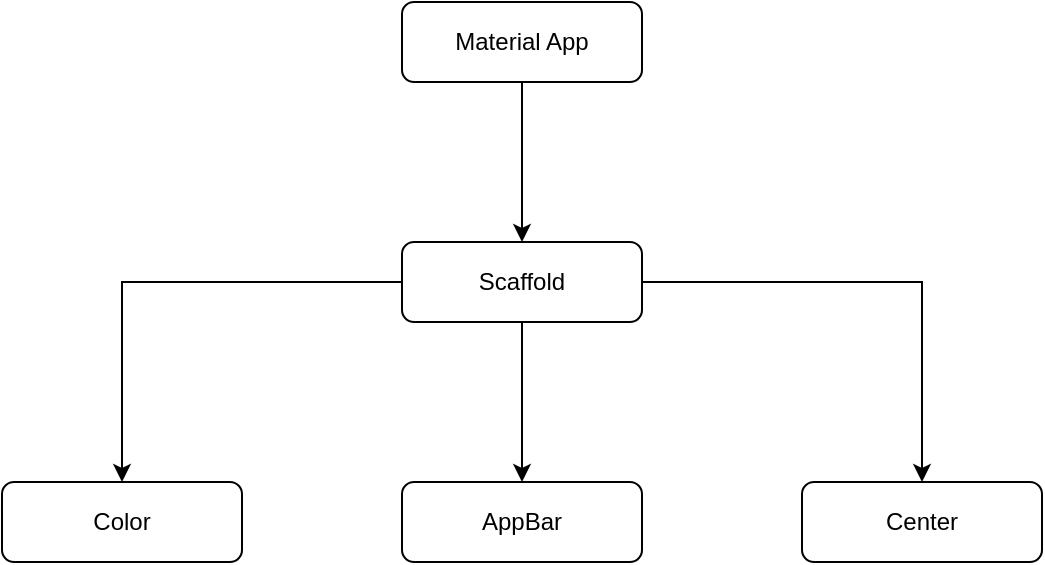 <mxfile version="13.7.7" type="github">
  <diagram id="-9KD6dvE1f4aB_Tj2Z1s" name="Page-1">
    <mxGraphModel dx="1422" dy="804" grid="1" gridSize="10" guides="1" tooltips="1" connect="1" arrows="1" fold="1" page="1" pageScale="1" pageWidth="850" pageHeight="1100" math="0" shadow="0">
      <root>
        <mxCell id="0" />
        <mxCell id="1" parent="0" />
        <mxCell id="Sctk9gmRVoINfOoHWVKx-3" value="" style="edgeStyle=orthogonalEdgeStyle;rounded=0;orthogonalLoop=1;jettySize=auto;html=1;" edge="1" parent="1" source="Sctk9gmRVoINfOoHWVKx-1" target="Sctk9gmRVoINfOoHWVKx-2">
          <mxGeometry relative="1" as="geometry" />
        </mxCell>
        <mxCell id="Sctk9gmRVoINfOoHWVKx-1" value="Material App" style="rounded=1;whiteSpace=wrap;html=1;" vertex="1" parent="1">
          <mxGeometry x="410" y="100" width="120" height="40" as="geometry" />
        </mxCell>
        <mxCell id="Sctk9gmRVoINfOoHWVKx-5" value="" style="edgeStyle=orthogonalEdgeStyle;rounded=0;orthogonalLoop=1;jettySize=auto;html=1;" edge="1" parent="1" source="Sctk9gmRVoINfOoHWVKx-2" target="Sctk9gmRVoINfOoHWVKx-4">
          <mxGeometry relative="1" as="geometry" />
        </mxCell>
        <mxCell id="Sctk9gmRVoINfOoHWVKx-7" value="" style="edgeStyle=orthogonalEdgeStyle;rounded=0;orthogonalLoop=1;jettySize=auto;html=1;" edge="1" parent="1" source="Sctk9gmRVoINfOoHWVKx-2" target="Sctk9gmRVoINfOoHWVKx-6">
          <mxGeometry relative="1" as="geometry" />
        </mxCell>
        <mxCell id="Sctk9gmRVoINfOoHWVKx-9" value="" style="edgeStyle=orthogonalEdgeStyle;rounded=0;orthogonalLoop=1;jettySize=auto;html=1;" edge="1" parent="1" source="Sctk9gmRVoINfOoHWVKx-2" target="Sctk9gmRVoINfOoHWVKx-8">
          <mxGeometry relative="1" as="geometry" />
        </mxCell>
        <mxCell id="Sctk9gmRVoINfOoHWVKx-2" value="Scaffold" style="rounded=1;whiteSpace=wrap;html=1;" vertex="1" parent="1">
          <mxGeometry x="410" y="220" width="120" height="40" as="geometry" />
        </mxCell>
        <mxCell id="Sctk9gmRVoINfOoHWVKx-4" value="Center" style="rounded=1;whiteSpace=wrap;html=1;" vertex="1" parent="1">
          <mxGeometry x="610" y="340" width="120" height="40" as="geometry" />
        </mxCell>
        <mxCell id="Sctk9gmRVoINfOoHWVKx-6" value="Color" style="rounded=1;whiteSpace=wrap;html=1;" vertex="1" parent="1">
          <mxGeometry x="210" y="340" width="120" height="40" as="geometry" />
        </mxCell>
        <mxCell id="Sctk9gmRVoINfOoHWVKx-8" value="AppBar" style="rounded=1;whiteSpace=wrap;html=1;" vertex="1" parent="1">
          <mxGeometry x="410" y="340" width="120" height="40" as="geometry" />
        </mxCell>
      </root>
    </mxGraphModel>
  </diagram>
</mxfile>
